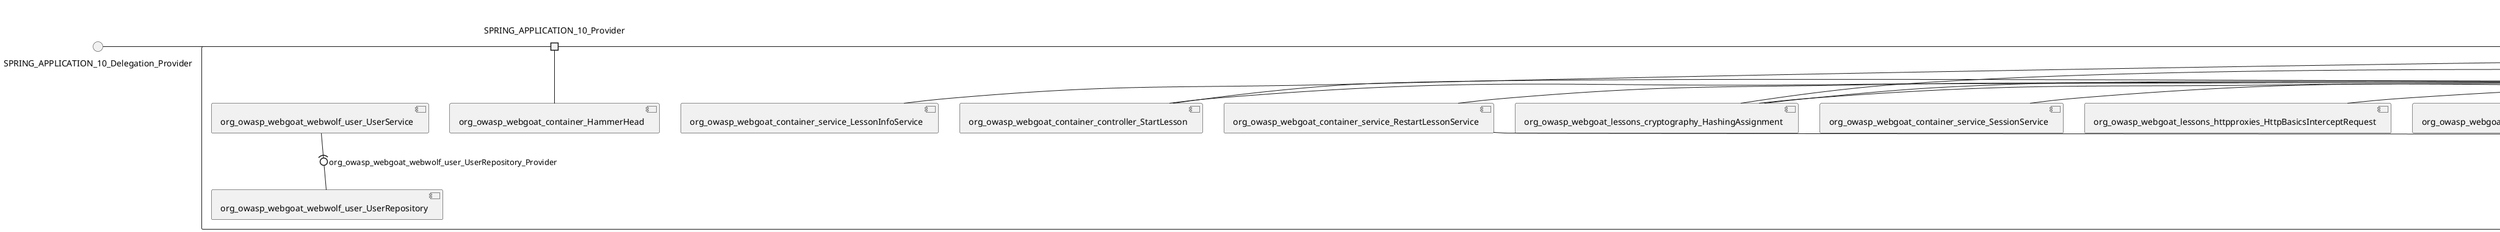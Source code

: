 @startuml
skinparam fixCircleLabelOverlapping true
skinparam componentStyle uml2
() SPRING_APPLICATION_10_Delegation_Provider
() SPRING_APPLICATION_11_Delegation_Provider
() SPRING_APPLICATION_12_Delegation_Provider
() SPRING_APPLICATION_13_Delegation_Provider
() SPRING_APPLICATION_14_Delegation_Provider
() SPRING_APPLICATION_15_Delegation_Provider
() SPRING_APPLICATION_16_Delegation_Provider
() SPRING_APPLICATION_2_Delegation_Provider
() SPRING_APPLICATION_3_Delegation_Provider
() SPRING_APPLICATION_4_Delegation_Provider
() SPRING_APPLICATION_5_Delegation_Provider
() SPRING_APPLICATION_6_Delegation_Provider
() SPRING_APPLICATION_7_Delegation_Provider
() SPRING_APPLICATION_8_Delegation_Provider
() SPRING_APPLICATION_9_Delegation_Provider
() SPRING_APPLICATION_BypassRestrictions_FieldRestrictions_POST_Delegation_Provider
() SPRING_APPLICATION_BypassRestrictions_frontendValidation_POST_Delegation_Provider
() SPRING_APPLICATION_ChromeDevTools_dummy_POST_Delegation_Provider
() SPRING_APPLICATION_ChromeDevTools_network_POST_Delegation_Provider
() SPRING_APPLICATION_CrossSiteScriptingStored_stored_xss_POST_Delegation_Provider
() SPRING_APPLICATION_CrossSiteScriptingStored_stored_xss_follow_up_POST_Delegation_Provider
() SPRING_APPLICATION_CrossSiteScripting_attack1_POST_Delegation_Provider
() SPRING_APPLICATION_CrossSiteScripting_attack3_POST_Delegation_Provider
() SPRING_APPLICATION_CrossSiteScripting_attack4_POST_Delegation_Provider
() SPRING_APPLICATION_CrossSiteScripting_attack5a_GET_Delegation_Provider
() SPRING_APPLICATION_CrossSiteScripting_attack6a_POST_Delegation_Provider
() SPRING_APPLICATION_CrossSiteScripting_dom_follow_up_POST_Delegation_Provider
() SPRING_APPLICATION_CrossSiteScripting_phone_home_xss_POST_Delegation_Provider
() SPRING_APPLICATION_CrossSiteScripting_quiz_GET_POST_Delegation_Provider
() SPRING_APPLICATION_Delegation_Provider
() SPRING_APPLICATION_GET_10_Delegation_Provider
() SPRING_APPLICATION_GET_11_Delegation_Provider
() SPRING_APPLICATION_GET_2_Delegation_Provider
() SPRING_APPLICATION_GET_3_Delegation_Provider
() SPRING_APPLICATION_GET_4_Delegation_Provider
() SPRING_APPLICATION_GET_5_Delegation_Provider
() SPRING_APPLICATION_GET_6_Delegation_Provider
() SPRING_APPLICATION_GET_7_Delegation_Provider
() SPRING_APPLICATION_GET_8_Delegation_Provider
() SPRING_APPLICATION_GET_9_Delegation_Provider
() SPRING_APPLICATION_GET_Delegation_Provider
() SPRING_APPLICATION_HtmlTampering_task_POST_Delegation_Provider
() SPRING_APPLICATION_HttpBasics_attack1_POST_Delegation_Provider
() SPRING_APPLICATION_HttpBasics_attack2_POST_Delegation_Provider
() SPRING_APPLICATION_IDOR_diff_attributes_POST_Delegation_Provider
() SPRING_APPLICATION_IDOR_login_POST_Delegation_Provider
() SPRING_APPLICATION_IDOR_profile_alt_path_POST_Delegation_Provider
() SPRING_APPLICATION_InsecureDeserialization_task_POST_Delegation_Provider
() SPRING_APPLICATION_InsecureLogin_Delegation_Provider
() SPRING_APPLICATION_JWT_decode_POST_Delegation_Provider
() SPRING_APPLICATION_JWT_jku_Delegation_Provider
() SPRING_APPLICATION_JWT_kid_Delegation_Provider
() SPRING_APPLICATION_JWT_quiz_GET_POST_Delegation_Provider
() SPRING_APPLICATION_JWT_refresh_Delegation_Provider
() SPRING_APPLICATION_JWT_secret_POST_Delegation_Provider
() SPRING_APPLICATION_JWT_votings_Delegation_Provider
() SPRING_APPLICATION_LogSpoofing_log_bleeding_POST_Delegation_Provider
() SPRING_APPLICATION_LogSpoofing_log_spoofing_POST_Delegation_Provider
() SPRING_APPLICATION_POST_10_Delegation_Provider
() SPRING_APPLICATION_POST_11_Delegation_Provider
() SPRING_APPLICATION_POST_12_Delegation_Provider
() SPRING_APPLICATION_POST_13_Delegation_Provider
() SPRING_APPLICATION_POST_14_Delegation_Provider
() SPRING_APPLICATION_POST_15_Delegation_Provider
() SPRING_APPLICATION_POST_16_Delegation_Provider
() SPRING_APPLICATION_POST_17_Delegation_Provider
() SPRING_APPLICATION_POST_18_Delegation_Provider
() SPRING_APPLICATION_POST_2_Delegation_Provider
() SPRING_APPLICATION_POST_3_Delegation_Provider
() SPRING_APPLICATION_POST_4_Delegation_Provider
() SPRING_APPLICATION_POST_5_Delegation_Provider
() SPRING_APPLICATION_POST_6_Delegation_Provider
() SPRING_APPLICATION_POST_7_Delegation_Provider
() SPRING_APPLICATION_POST_8_Delegation_Provider
() SPRING_APPLICATION_POST_9_Delegation_Provider
() SPRING_APPLICATION_POST_Delegation_Provider
() SPRING_APPLICATION_PUT_Delegation_Provider
() SPRING_APPLICATION_PasswordReset_ForgotPassword_create_password_reset_link_POST_Delegation_Provider
() SPRING_APPLICATION_PasswordReset_SecurityQuestions_POST_Delegation_Provider
() SPRING_APPLICATION_PasswordReset_reset_Delegation_Provider
() SPRING_APPLICATION_PasswordReset_simple_mail_reset_POST_Delegation_Provider
() SPRING_APPLICATION_PathTraversal_profile_picture_GET_Delegation_Provider
() SPRING_APPLICATION_PathTraversal_profile_picture_fix_GET_Delegation_Provider
() SPRING_APPLICATION_PathTraversal_profile_upload_POST_Delegation_Provider
() SPRING_APPLICATION_PathTraversal_profile_upload_fix_POST_Delegation_Provider
() SPRING_APPLICATION_PathTraversal_profile_upload_remove_user_input_POST_Delegation_Provider
() SPRING_APPLICATION_PathTraversal_random_POST_Delegation_Provider
() SPRING_APPLICATION_PathTraversal_random_picture_GET_Delegation_Provider
() SPRING_APPLICATION_PathTraversal_zip_slip_Delegation_Provider
() SPRING_APPLICATION_SSRF_task1_POST_Delegation_Provider
() SPRING_APPLICATION_SSRF_task2_POST_Delegation_Provider
() SPRING_APPLICATION_SecurePasswords_assignment_POST_Delegation_Provider
() SPRING_APPLICATION_SqlInjectionAdvanced_attack6a_POST_Delegation_Provider
() SPRING_APPLICATION_SqlInjectionAdvanced_attack6b_POST_Delegation_Provider
() SPRING_APPLICATION_SqlInjectionAdvanced_challenge_Login_POST_Delegation_Provider
() SPRING_APPLICATION_SqlInjectionAdvanced_challenge_PUT_Delegation_Provider
() SPRING_APPLICATION_SqlInjectionAdvanced_quiz_GET_POST_Delegation_Provider
() SPRING_APPLICATION_SqlInjectionMitigations_attack10a_POST_Delegation_Provider
() SPRING_APPLICATION_SqlInjectionMitigations_attack10b_POST_Delegation_Provider
() SPRING_APPLICATION_SqlInjectionMitigations_attack12a_POST_Delegation_Provider
() SPRING_APPLICATION_SqlInjectionMitigations_servers_GET_Delegation_Provider
() SPRING_APPLICATION_SqlInjection_assignment5a_POST_Delegation_Provider
() SPRING_APPLICATION_SqlInjection_assignment5b_POST_Delegation_Provider
() SPRING_APPLICATION_SqlInjection_attack10_POST_Delegation_Provider
() SPRING_APPLICATION_SqlInjection_attack2_POST_Delegation_Provider
() SPRING_APPLICATION_SqlInjection_attack3_POST_Delegation_Provider
() SPRING_APPLICATION_SqlInjection_attack4_POST_Delegation_Provider
() SPRING_APPLICATION_SqlInjection_attack5_POST_Delegation_Provider
() SPRING_APPLICATION_SqlInjection_attack8_POST_Delegation_Provider
() SPRING_APPLICATION_SqlInjection_attack9_POST_Delegation_Provider
() SPRING_APPLICATION_SqlOnlyInputValidationOnKeywords_attack_POST_Delegation_Provider
() SPRING_APPLICATION_SqlOnlyInputValidation_attack_POST_Delegation_Provider
() SPRING_APPLICATION_VulnerableComponents_attack1_POST_Delegation_Provider
() SPRING_APPLICATION_WebWolf_GET_Delegation_Provider
() SPRING_APPLICATION_WebWolf_landing_Delegation_Provider
() SPRING_APPLICATION_WebWolf_mail_Delegation_Provider
() SPRING_APPLICATION_challenge_1_POST_Delegation_Provider
() SPRING_APPLICATION_challenge_5_POST_Delegation_Provider
() SPRING_APPLICATION_challenge_7_Delegation_Provider
() SPRING_APPLICATION_challenge_8_Delegation_Provider
() SPRING_APPLICATION_challenge_logo_Delegation_Provider
() SPRING_APPLICATION_cia_quiz_GET_POST_Delegation_Provider
() SPRING_APPLICATION_clientSideFiltering_attack1_POST_Delegation_Provider
() SPRING_APPLICATION_clientSideFiltering_challenge_store_coupons_GET_Delegation_Provider
() SPRING_APPLICATION_clientSideFiltering_getItForFree_POST_Delegation_Provider
() SPRING_APPLICATION_clientSideFiltering_salaries_GET_Delegation_Provider
() SPRING_APPLICATION_crypto_encoding_basic_auth_POST_Delegation_Provider
() SPRING_APPLICATION_crypto_encoding_xor_POST_Delegation_Provider
() SPRING_APPLICATION_crypto_hashing_POST_Delegation_Provider
() SPRING_APPLICATION_crypto_secure_defaults_POST_Delegation_Provider
() SPRING_APPLICATION_crypto_signing_verify_POST_Delegation_Provider
() SPRING_APPLICATION_csrf_feedback_message_POST_Delegation_Provider
() SPRING_APPLICATION_csrf_review_POST_Delegation_Provider
() SPRING_APPLICATION_files_GET_Delegation_Provider
() SPRING_APPLICATION_fileupload_POST_Delegation_Provider
() SPRING_APPLICATION_jwt_Delegation_Provider
() SPRING_APPLICATION_landing_Delegation_Provider
() SPRING_APPLICATION_lesson_template_Delegation_Provider
() SPRING_APPLICATION_login_oauth_mvc_GET_Delegation_Provider
() SPRING_APPLICATION_mail_DELETE_GET_POST_Delegation_Provider
() SPRING_APPLICATION_register_mvc_POST_Delegation_Provider
() SPRING_APPLICATION_registration_GET_Delegation_Provider
() SPRING_APPLICATION_requests_GET_Delegation_Provider
() SPRING_APPLICATION_scoreboard_data_GET_Delegation_Provider
() SPRING_APPLICATION_server_directory_GET_Delegation_Provider
() SPRING_APPLICATION_service_debug_labels_mvc_Delegation_Provider
() SPRING_APPLICATION_service_lessonoverview_mvc_Delegation_Provider
() SPRING_APPLICATION_xxe_comments_GET_Delegation_Provider
rectangle System {
[org_owasp_webgoat_container_HammerHead] [[webgoat-webgoat.repository#_wRbQ0jp0Ee-hGM39SoiL-g]]
[org_owasp_webgoat_container_WebWolfRedirect] [[webgoat-webgoat.repository#_wRbQ0jp0Ee-hGM39SoiL-g]]
[org_owasp_webgoat_container_controller_StartLesson] [[webgoat-webgoat.repository#_wRbQ0jp0Ee-hGM39SoiL-g]]
[org_owasp_webgoat_container_controller_Welcome] [[webgoat-webgoat.repository#_wRbQ0jp0Ee-hGM39SoiL-g]]
[org_owasp_webgoat_container_i18n_PluginMessages_Provider] [[webgoat-webgoat.repository#_wRbQ0jp0Ee-hGM39SoiL-g]]
[org_owasp_webgoat_container_service_EnvironmentService] [[webgoat-webgoat.repository#_wRbQ0jp0Ee-hGM39SoiL-g]]
[org_owasp_webgoat_container_service_HintService] [[webgoat-webgoat.repository#_wRbQ0jp0Ee-hGM39SoiL-g]]
[org_owasp_webgoat_container_service_LabelDebugService] [[webgoat-webgoat.repository#_wRbQ0jp0Ee-hGM39SoiL-g]]
[org_owasp_webgoat_container_service_LabelService] [[webgoat-webgoat.repository#_wRbQ0jp0Ee-hGM39SoiL-g]]
[org_owasp_webgoat_container_service_LessonInfoService] [[webgoat-webgoat.repository#_wRbQ0jp0Ee-hGM39SoiL-g]]
[org_owasp_webgoat_container_service_LessonMenuService] [[webgoat-webgoat.repository#_wRbQ0jp0Ee-hGM39SoiL-g]]
[org_owasp_webgoat_container_service_LessonProgressService] [[webgoat-webgoat.repository#_wRbQ0jp0Ee-hGM39SoiL-g]]
[org_owasp_webgoat_container_service_LessonTitleService] [[webgoat-webgoat.repository#_wRbQ0jp0Ee-hGM39SoiL-g]]
[org_owasp_webgoat_container_service_ReportCardService] [[webgoat-webgoat.repository#_wRbQ0jp0Ee-hGM39SoiL-g]]
[org_owasp_webgoat_container_service_RestartLessonService] [[webgoat-webgoat.repository#_wRbQ0jp0Ee-hGM39SoiL-g]]
[org_owasp_webgoat_container_service_SessionService] [[webgoat-webgoat.repository#_wRbQ0jp0Ee-hGM39SoiL-g]]
[org_owasp_webgoat_container_session_UserSessionData_Provider] [[webgoat-webgoat.repository#_wRbQ0jp0Ee-hGM39SoiL-g]]
[org_owasp_webgoat_container_session_WebSession_Provider] [[webgoat-webgoat.repository#_wRbQ0jp0Ee-hGM39SoiL-g]]
[org_owasp_webgoat_container_users_RegistrationController] [[webgoat-webgoat.repository#_wRbQ0jp0Ee-hGM39SoiL-g]]
[org_owasp_webgoat_container_users_Scoreboard] [[webgoat-webgoat.repository#_wRbQ0jp0Ee-hGM39SoiL-g]]
[org_owasp_webgoat_container_users_UserRepository] [[webgoat-webgoat.repository#_wRbQ0jp0Ee-hGM39SoiL-g]]
[org_owasp_webgoat_container_users_UserService] [[webgoat-webgoat.repository#_wRbQ0jp0Ee-hGM39SoiL-g]]
[org_owasp_webgoat_container_users_UserTrackerRepository] [[webgoat-webgoat.repository#_wRbQ0jp0Ee-hGM39SoiL-g]]
[org_owasp_webgoat_lessons_authbypass_VerifyAccount] [[webgoat-webgoat.repository#_wRbQ0jp0Ee-hGM39SoiL-g]]
[org_owasp_webgoat_lessons_bypassrestrictions_BypassRestrictionsFieldRestrictions] [[webgoat-webgoat.repository#_wRbQ0jp0Ee-hGM39SoiL-g]]
[org_owasp_webgoat_lessons_bypassrestrictions_BypassRestrictionsFrontendValidation] [[webgoat-webgoat.repository#_wRbQ0jp0Ee-hGM39SoiL-g]]
[org_owasp_webgoat_lessons_challenges_FlagController] [[webgoat-webgoat.repository#_wRbQ0jp0Ee-hGM39SoiL-g]]
[org_owasp_webgoat_lessons_challenges_challenge1_Assignment1] [[webgoat-webgoat.repository#_wRbQ0jp0Ee-hGM39SoiL-g]]
[org_owasp_webgoat_lessons_challenges_challenge1_ImageServlet] [[webgoat-webgoat.repository#_wRbQ0jp0Ee-hGM39SoiL-g]]
[org_owasp_webgoat_lessons_challenges_challenge5_Assignment5] [[webgoat-webgoat.repository#_wRbQ0jp0Ee-hGM39SoiL-g]]
[org_owasp_webgoat_lessons_challenges_challenge7_Assignment7] [[webgoat-webgoat.repository#_wRbQ0jp0Ee-hGM39SoiL-g]]
[org_owasp_webgoat_lessons_challenges_challenge8_Assignment8] [[webgoat-webgoat.repository#_wRbQ0jp0Ee-hGM39SoiL-g]]
[org_owasp_webgoat_lessons_chromedevtools_NetworkDummy] [[webgoat-webgoat.repository#_wRbQ0jp0Ee-hGM39SoiL-g]]
[org_owasp_webgoat_lessons_chromedevtools_NetworkLesson] [[webgoat-webgoat.repository#_wRbQ0jp0Ee-hGM39SoiL-g]]
[org_owasp_webgoat_lessons_cia_CIAQuiz] [[webgoat-webgoat.repository#_wRbQ0jp0Ee-hGM39SoiL-g]]
[org_owasp_webgoat_lessons_clientsidefiltering_ClientSideFilteringAssignment] [[webgoat-webgoat.repository#_wRbQ0jp0Ee-hGM39SoiL-g]]
[org_owasp_webgoat_lessons_clientsidefiltering_ClientSideFilteringFreeAssignment] [[webgoat-webgoat.repository#_wRbQ0jp0Ee-hGM39SoiL-g]]
[org_owasp_webgoat_lessons_clientsidefiltering_Salaries] [[webgoat-webgoat.repository#_wRbQ0jp0Ee-hGM39SoiL-g]]
[org_owasp_webgoat_lessons_clientsidefiltering_ShopEndpoint] [[webgoat-webgoat.repository#_wRbQ0jp0Ee-hGM39SoiL-g]]
[org_owasp_webgoat_lessons_cryptography_EncodingAssignment] [[webgoat-webgoat.repository#_wRbQ0jp0Ee-hGM39SoiL-g]]
[org_owasp_webgoat_lessons_cryptography_HashingAssignment] [[webgoat-webgoat.repository#_wRbQ0jp0Ee-hGM39SoiL-g]]
[org_owasp_webgoat_lessons_cryptography_SecureDefaultsAssignment] [[webgoat-webgoat.repository#_wRbQ0jp0Ee-hGM39SoiL-g]]
[org_owasp_webgoat_lessons_cryptography_SigningAssignment] [[webgoat-webgoat.repository#_wRbQ0jp0Ee-hGM39SoiL-g]]
[org_owasp_webgoat_lessons_cryptography_XOREncodingAssignment] [[webgoat-webgoat.repository#_wRbQ0jp0Ee-hGM39SoiL-g]]
[org_owasp_webgoat_lessons_csrf_CSRFConfirmFlag1] [[webgoat-webgoat.repository#_wRbQ0jp0Ee-hGM39SoiL-g]]
[org_owasp_webgoat_lessons_csrf_CSRFFeedback] [[webgoat-webgoat.repository#_wRbQ0jp0Ee-hGM39SoiL-g]]
[org_owasp_webgoat_lessons_csrf_CSRFGetFlag] [[webgoat-webgoat.repository#_wRbQ0jp0Ee-hGM39SoiL-g]]
[org_owasp_webgoat_lessons_csrf_CSRFLogin] [[webgoat-webgoat.repository#_wRbQ0jp0Ee-hGM39SoiL-g]]
[org_owasp_webgoat_lessons_csrf_ForgedReviews] [[webgoat-webgoat.repository#_wRbQ0jp0Ee-hGM39SoiL-g]]
[org_owasp_webgoat_lessons_csrf_ObjectMapper_Provider] [[webgoat-webgoat.repository#_wRbQ0jp0Ee-hGM39SoiL-g]]
[org_owasp_webgoat_lessons_deserialization_InsecureDeserializationTask] [[webgoat-webgoat.repository#_wRbQ0jp0Ee-hGM39SoiL-g]]
[org_owasp_webgoat_lessons_hijacksession_HijackSessionAssignment] [[webgoat-webgoat.repository#_wRbQ0jp0Ee-hGM39SoiL-g]]
[org_owasp_webgoat_lessons_hijacksession_cas_HijackSessionAuthenticationProvider] [[webgoat-webgoat.repository#_wRbQ0jp0Ee-hGM39SoiL-g]]
[org_owasp_webgoat_lessons_htmltampering_HtmlTamperingTask] [[webgoat-webgoat.repository#_wRbQ0jp0Ee-hGM39SoiL-g]]
[org_owasp_webgoat_lessons_httpbasics_HttpBasicsLesson] [[webgoat-webgoat.repository#_wRbQ0jp0Ee-hGM39SoiL-g]]
[org_owasp_webgoat_lessons_httpbasics_HttpBasicsQuiz] [[webgoat-webgoat.repository#_wRbQ0jp0Ee-hGM39SoiL-g]]
[org_owasp_webgoat_lessons_httpproxies_HttpBasicsInterceptRequest] [[webgoat-webgoat.repository#_wRbQ0jp0Ee-hGM39SoiL-g]]
[org_owasp_webgoat_lessons_idor_IDORDiffAttributes] [[webgoat-webgoat.repository#_wRbQ0jp0Ee-hGM39SoiL-g]]
[org_owasp_webgoat_lessons_idor_IDOREditOtherProfile] [[webgoat-webgoat.repository#_wRbQ0jp0Ee-hGM39SoiL-g]]
[org_owasp_webgoat_lessons_idor_IDORLogin] [[webgoat-webgoat.repository#_wRbQ0jp0Ee-hGM39SoiL-g]]
[org_owasp_webgoat_lessons_idor_IDORViewOtherProfile] [[webgoat-webgoat.repository#_wRbQ0jp0Ee-hGM39SoiL-g]]
[org_owasp_webgoat_lessons_idor_IDORViewOwnProfile] [[webgoat-webgoat.repository#_wRbQ0jp0Ee-hGM39SoiL-g]]
[org_owasp_webgoat_lessons_idor_IDORViewOwnProfileAltUrl] [[webgoat-webgoat.repository#_wRbQ0jp0Ee-hGM39SoiL-g]]
[org_owasp_webgoat_lessons_insecurelogin_InsecureLoginTask] [[webgoat-webgoat.repository#_wRbQ0jp0Ee-hGM39SoiL-g]]
[org_owasp_webgoat_lessons_jwt_JWTDecodeEndpoint] [[webgoat-webgoat.repository#_wRbQ0jp0Ee-hGM39SoiL-g]]
[org_owasp_webgoat_lessons_jwt_JWTQuiz] [[webgoat-webgoat.repository#_wRbQ0jp0Ee-hGM39SoiL-g]]
[org_owasp_webgoat_lessons_jwt_JWTRefreshEndpoint] [[webgoat-webgoat.repository#_wRbQ0jp0Ee-hGM39SoiL-g]]
[org_owasp_webgoat_lessons_jwt_JWTSecretKeyEndpoint] [[webgoat-webgoat.repository#_wRbQ0jp0Ee-hGM39SoiL-g]]
[org_owasp_webgoat_lessons_jwt_JWTVotesEndpoint] [[webgoat-webgoat.repository#_wRbQ0jp0Ee-hGM39SoiL-g]]
[org_owasp_webgoat_lessons_jwt_claimmisuse_JWTHeaderJKUEndpoint] [[webgoat-webgoat.repository#_wRbQ0jp0Ee-hGM39SoiL-g]]
[org_owasp_webgoat_lessons_jwt_claimmisuse_JWTHeaderKIDEndpoint] [[webgoat-webgoat.repository#_wRbQ0jp0Ee-hGM39SoiL-g]]
[org_owasp_webgoat_lessons_lessontemplate_SampleAttack] [[webgoat-webgoat.repository#_wRbQ0jp0Ee-hGM39SoiL-g]]
[org_owasp_webgoat_lessons_logging_LogBleedingTask] [[webgoat-webgoat.repository#_wRbQ0jp0Ee-hGM39SoiL-g]]
[org_owasp_webgoat_lessons_logging_LogSpoofingTask] [[webgoat-webgoat.repository#_wRbQ0jp0Ee-hGM39SoiL-g]]
[org_owasp_webgoat_lessons_missingac_MissingFunctionACHiddenMenus] [[webgoat-webgoat.repository#_wRbQ0jp0Ee-hGM39SoiL-g]]
[org_owasp_webgoat_lessons_missingac_MissingFunctionACUsers] [[webgoat-webgoat.repository#_wRbQ0jp0Ee-hGM39SoiL-g]]
[org_owasp_webgoat_lessons_missingac_MissingFunctionACYourHash] [[webgoat-webgoat.repository#_wRbQ0jp0Ee-hGM39SoiL-g]]
[org_owasp_webgoat_lessons_missingac_MissingFunctionACYourHashAdmin] [[webgoat-webgoat.repository#_wRbQ0jp0Ee-hGM39SoiL-g]]
[org_owasp_webgoat_lessons_passwordreset_QuestionsAssignment] [[webgoat-webgoat.repository#_wRbQ0jp0Ee-hGM39SoiL-g]]
[org_owasp_webgoat_lessons_passwordreset_ResetLinkAssignment] [[webgoat-webgoat.repository#_wRbQ0jp0Ee-hGM39SoiL-g]]
[org_owasp_webgoat_lessons_passwordreset_ResetLinkAssignmentForgotPassword] [[webgoat-webgoat.repository#_wRbQ0jp0Ee-hGM39SoiL-g]]
[org_owasp_webgoat_lessons_passwordreset_SecurityQuestionAssignment] [[webgoat-webgoat.repository#_wRbQ0jp0Ee-hGM39SoiL-g]]
[org_owasp_webgoat_lessons_passwordreset_SimpleMailAssignment] [[webgoat-webgoat.repository#_wRbQ0jp0Ee-hGM39SoiL-g]]
[org_owasp_webgoat_lessons_passwordreset_TriedQuestions] [[webgoat-webgoat.repository#_wRbQ0jp0Ee-hGM39SoiL-g]]
[org_owasp_webgoat_lessons_pathtraversal_ProfileUpload] [[webgoat-webgoat.repository#_wRbQ0jp0Ee-hGM39SoiL-g]]
[org_owasp_webgoat_lessons_pathtraversal_ProfileUploadFix] [[webgoat-webgoat.repository#_wRbQ0jp0Ee-hGM39SoiL-g]]
[org_owasp_webgoat_lessons_pathtraversal_ProfileUploadRemoveUserInput] [[webgoat-webgoat.repository#_wRbQ0jp0Ee-hGM39SoiL-g]]
[org_owasp_webgoat_lessons_pathtraversal_ProfileUploadRetrieval] [[webgoat-webgoat.repository#_wRbQ0jp0Ee-hGM39SoiL-g]]
[org_owasp_webgoat_lessons_pathtraversal_ProfileZipSlip] [[webgoat-webgoat.repository#_wRbQ0jp0Ee-hGM39SoiL-g]]
[org_owasp_webgoat_lessons_securepasswords_SecurePasswordsAssignment] [[webgoat-webgoat.repository#_wRbQ0jp0Ee-hGM39SoiL-g]]
[org_owasp_webgoat_lessons_spoofcookie_SpoofCookieAssignment] [[webgoat-webgoat.repository#_wRbQ0jp0Ee-hGM39SoiL-g]]
[org_owasp_webgoat_lessons_sqlinjection_advanced_SqlInjectionChallenge] [[webgoat-webgoat.repository#_wRbQ0jp0Ee-hGM39SoiL-g]]
[org_owasp_webgoat_lessons_sqlinjection_advanced_SqlInjectionChallengeLogin] [[webgoat-webgoat.repository#_wRbQ0jp0Ee-hGM39SoiL-g]]
[org_owasp_webgoat_lessons_sqlinjection_advanced_SqlInjectionLesson6a] [[webgoat-webgoat.repository#_wRbQ0jp0Ee-hGM39SoiL-g]]
[org_owasp_webgoat_lessons_sqlinjection_advanced_SqlInjectionLesson6b] [[webgoat-webgoat.repository#_wRbQ0jp0Ee-hGM39SoiL-g]]
[org_owasp_webgoat_lessons_sqlinjection_advanced_SqlInjectionQuiz] [[webgoat-webgoat.repository#_wRbQ0jp0Ee-hGM39SoiL-g]]
[org_owasp_webgoat_lessons_sqlinjection_introduction_SqlInjectionLesson10] [[webgoat-webgoat.repository#_wRbQ0jp0Ee-hGM39SoiL-g]]
[org_owasp_webgoat_lessons_sqlinjection_introduction_SqlInjectionLesson2] [[webgoat-webgoat.repository#_wRbQ0jp0Ee-hGM39SoiL-g]]
[org_owasp_webgoat_lessons_sqlinjection_introduction_SqlInjectionLesson3] [[webgoat-webgoat.repository#_wRbQ0jp0Ee-hGM39SoiL-g]]
[org_owasp_webgoat_lessons_sqlinjection_introduction_SqlInjectionLesson4] [[webgoat-webgoat.repository#_wRbQ0jp0Ee-hGM39SoiL-g]]
[org_owasp_webgoat_lessons_sqlinjection_introduction_SqlInjectionLesson5] [[webgoat-webgoat.repository#_wRbQ0jp0Ee-hGM39SoiL-g]]
[org_owasp_webgoat_lessons_sqlinjection_introduction_SqlInjectionLesson5a] [[webgoat-webgoat.repository#_wRbQ0jp0Ee-hGM39SoiL-g]]
[org_owasp_webgoat_lessons_sqlinjection_introduction_SqlInjectionLesson5b] [[webgoat-webgoat.repository#_wRbQ0jp0Ee-hGM39SoiL-g]]
[org_owasp_webgoat_lessons_sqlinjection_introduction_SqlInjectionLesson8] [[webgoat-webgoat.repository#_wRbQ0jp0Ee-hGM39SoiL-g]]
[org_owasp_webgoat_lessons_sqlinjection_introduction_SqlInjectionLesson9] [[webgoat-webgoat.repository#_wRbQ0jp0Ee-hGM39SoiL-g]]
[org_owasp_webgoat_lessons_sqlinjection_mitigation_Servers] [[webgoat-webgoat.repository#_wRbQ0jp0Ee-hGM39SoiL-g]]
[org_owasp_webgoat_lessons_sqlinjection_mitigation_SqlInjectionLesson10a] [[webgoat-webgoat.repository#_wRbQ0jp0Ee-hGM39SoiL-g]]
[org_owasp_webgoat_lessons_sqlinjection_mitigation_SqlInjectionLesson10b] [[webgoat-webgoat.repository#_wRbQ0jp0Ee-hGM39SoiL-g]]
[org_owasp_webgoat_lessons_sqlinjection_mitigation_SqlInjectionLesson13] [[webgoat-webgoat.repository#_wRbQ0jp0Ee-hGM39SoiL-g]]
[org_owasp_webgoat_lessons_sqlinjection_mitigation_SqlOnlyInputValidation] [[webgoat-webgoat.repository#_wRbQ0jp0Ee-hGM39SoiL-g]]
[org_owasp_webgoat_lessons_sqlinjection_mitigation_SqlOnlyInputValidationOnKeywords] [[webgoat-webgoat.repository#_wRbQ0jp0Ee-hGM39SoiL-g]]
[org_owasp_webgoat_lessons_ssrf_SSRFTask1] [[webgoat-webgoat.repository#_wRbQ0jp0Ee-hGM39SoiL-g]]
[org_owasp_webgoat_lessons_ssrf_SSRFTask2] [[webgoat-webgoat.repository#_wRbQ0jp0Ee-hGM39SoiL-g]]
[org_owasp_webgoat_lessons_vulnerablecomponents_VulnerableComponentsLesson] [[webgoat-webgoat.repository#_wRbQ0jp0Ee-hGM39SoiL-g]]
[org_owasp_webgoat_lessons_webwolfintroduction_LandingAssignment] [[webgoat-webgoat.repository#_wRbQ0jp0Ee-hGM39SoiL-g]]
[org_owasp_webgoat_lessons_webwolfintroduction_MailAssignment] [[webgoat-webgoat.repository#_wRbQ0jp0Ee-hGM39SoiL-g]]
[org_owasp_webgoat_lessons_xss_CrossSiteScriptingLesson1] [[webgoat-webgoat.repository#_wRbQ0jp0Ee-hGM39SoiL-g]]
[org_owasp_webgoat_lessons_xss_CrossSiteScriptingLesson3] [[webgoat-webgoat.repository#_wRbQ0jp0Ee-hGM39SoiL-g]]
[org_owasp_webgoat_lessons_xss_CrossSiteScriptingLesson4] [[webgoat-webgoat.repository#_wRbQ0jp0Ee-hGM39SoiL-g]]
[org_owasp_webgoat_lessons_xss_CrossSiteScriptingLesson5a] [[webgoat-webgoat.repository#_wRbQ0jp0Ee-hGM39SoiL-g]]
[org_owasp_webgoat_lessons_xss_CrossSiteScriptingLesson6a] [[webgoat-webgoat.repository#_wRbQ0jp0Ee-hGM39SoiL-g]]
[org_owasp_webgoat_lessons_xss_CrossSiteScriptingQuiz] [[webgoat-webgoat.repository#_wRbQ0jp0Ee-hGM39SoiL-g]]
[org_owasp_webgoat_lessons_xss_DOMCrossSiteScripting] [[webgoat-webgoat.repository#_wRbQ0jp0Ee-hGM39SoiL-g]]
[org_owasp_webgoat_lessons_xss_DOMCrossSiteScriptingVerifier] [[webgoat-webgoat.repository#_wRbQ0jp0Ee-hGM39SoiL-g]]
[org_owasp_webgoat_lessons_xss_stored_StoredCrossSiteScriptingVerifier] [[webgoat-webgoat.repository#_wRbQ0jp0Ee-hGM39SoiL-g]]
[org_owasp_webgoat_lessons_xss_stored_StoredXssComments] [[webgoat-webgoat.repository#_wRbQ0jp0Ee-hGM39SoiL-g]]
[org_owasp_webgoat_lessons_xxe_BlindSendFileAssignment] [[webgoat-webgoat.repository#_wRbQ0jp0Ee-hGM39SoiL-g]]
[org_owasp_webgoat_lessons_xxe_CommentsCache] [[webgoat-webgoat.repository#_wRbQ0jp0Ee-hGM39SoiL-g]]
[org_owasp_webgoat_lessons_xxe_CommentsEndpoint] [[webgoat-webgoat.repository#_wRbQ0jp0Ee-hGM39SoiL-g]]
[org_owasp_webgoat_lessons_xxe_ContentTypeAssignment] [[webgoat-webgoat.repository#_wRbQ0jp0Ee-hGM39SoiL-g]]
[org_owasp_webgoat_lessons_xxe_SimpleXXE] [[webgoat-webgoat.repository#_wRbQ0jp0Ee-hGM39SoiL-g]]
[org_owasp_webgoat_webwolf_FileServer] [[webgoat-webgoat.repository#_wRbQ0jp0Ee-hGM39SoiL-g]]
[org_owasp_webgoat_webwolf_jwt_JWTController] [[webgoat-webgoat.repository#_wRbQ0jp0Ee-hGM39SoiL-g]]
[org_owasp_webgoat_webwolf_mailbox_MailboxController] [[webgoat-webgoat.repository#_wRbQ0jp0Ee-hGM39SoiL-g]]
[org_owasp_webgoat_webwolf_mailbox_MailboxRepository] [[webgoat-webgoat.repository#_wRbQ0jp0Ee-hGM39SoiL-g]]
[org_owasp_webgoat_webwolf_requests_LandingPage] [[webgoat-webgoat.repository#_wRbQ0jp0Ee-hGM39SoiL-g]]
[org_owasp_webgoat_webwolf_requests_Requests] [[webgoat-webgoat.repository#_wRbQ0jp0Ee-hGM39SoiL-g]]
[org_owasp_webgoat_webwolf_user_UserRepository] [[webgoat-webgoat.repository#_wRbQ0jp0Ee-hGM39SoiL-g]]
[org_owasp_webgoat_webwolf_user_UserService] [[webgoat-webgoat.repository#_wRbQ0jp0Ee-hGM39SoiL-g]]
port SPRING_APPLICATION_10_Provider
SPRING_APPLICATION_10_Delegation_Provider - SPRING_APPLICATION_10_Provider
SPRING_APPLICATION_10_Provider - [org_owasp_webgoat_container_HammerHead]
port SPRING_APPLICATION_11_Provider
SPRING_APPLICATION_11_Delegation_Provider - SPRING_APPLICATION_11_Provider
SPRING_APPLICATION_11_Provider - [org_owasp_webgoat_lessons_cryptography_HashingAssignment]
port SPRING_APPLICATION_12_Provider
SPRING_APPLICATION_12_Delegation_Provider - SPRING_APPLICATION_12_Provider
SPRING_APPLICATION_12_Provider - [org_owasp_webgoat_container_service_LessonInfoService]
port SPRING_APPLICATION_13_Provider
SPRING_APPLICATION_13_Delegation_Provider - SPRING_APPLICATION_13_Provider
SPRING_APPLICATION_13_Provider - [org_owasp_webgoat_container_controller_StartLesson]
port SPRING_APPLICATION_14_Provider
SPRING_APPLICATION_14_Delegation_Provider - SPRING_APPLICATION_14_Provider
SPRING_APPLICATION_14_Provider - [org_owasp_webgoat_container_service_RestartLessonService]
port SPRING_APPLICATION_15_Provider
SPRING_APPLICATION_15_Delegation_Provider - SPRING_APPLICATION_15_Provider
SPRING_APPLICATION_15_Provider - [org_owasp_webgoat_container_controller_StartLesson]
port SPRING_APPLICATION_16_Provider
SPRING_APPLICATION_16_Delegation_Provider - SPRING_APPLICATION_16_Provider
SPRING_APPLICATION_16_Provider - [org_owasp_webgoat_container_service_LabelDebugService]
port SPRING_APPLICATION_2_Provider
SPRING_APPLICATION_2_Delegation_Provider - SPRING_APPLICATION_2_Provider
SPRING_APPLICATION_2_Provider - [org_owasp_webgoat_lessons_cryptography_HashingAssignment]
port SPRING_APPLICATION_3_Provider
SPRING_APPLICATION_3_Delegation_Provider - SPRING_APPLICATION_3_Provider
SPRING_APPLICATION_3_Provider - [org_owasp_webgoat_container_service_SessionService]
port SPRING_APPLICATION_4_Provider
SPRING_APPLICATION_4_Delegation_Provider - SPRING_APPLICATION_4_Provider
SPRING_APPLICATION_4_Provider - [org_owasp_webgoat_lessons_jwt_JWTSecretKeyEndpoint]
port SPRING_APPLICATION_5_Provider
SPRING_APPLICATION_5_Delegation_Provider - SPRING_APPLICATION_5_Provider
SPRING_APPLICATION_5_Provider - [org_owasp_webgoat_lessons_xxe_SimpleXXE]
port SPRING_APPLICATION_6_Provider
SPRING_APPLICATION_6_Delegation_Provider - SPRING_APPLICATION_6_Provider
SPRING_APPLICATION_6_Provider - [org_owasp_webgoat_lessons_httpproxies_HttpBasicsInterceptRequest]
port SPRING_APPLICATION_7_Provider
SPRING_APPLICATION_7_Delegation_Provider - SPRING_APPLICATION_7_Provider
SPRING_APPLICATION_7_Provider - [org_owasp_webgoat_lessons_cryptography_SigningAssignment]
port SPRING_APPLICATION_8_Provider
SPRING_APPLICATION_8_Delegation_Provider - SPRING_APPLICATION_8_Provider
SPRING_APPLICATION_8_Provider - [org_owasp_webgoat_container_service_LessonMenuService]
port SPRING_APPLICATION_9_Provider
SPRING_APPLICATION_9_Delegation_Provider - SPRING_APPLICATION_9_Provider
SPRING_APPLICATION_9_Provider - [org_owasp_webgoat_container_service_LessonTitleService]
port SPRING_APPLICATION_BypassRestrictions_FieldRestrictions_POST_Provider
SPRING_APPLICATION_BypassRestrictions_FieldRestrictions_POST_Delegation_Provider - SPRING_APPLICATION_BypassRestrictions_FieldRestrictions_POST_Provider
SPRING_APPLICATION_BypassRestrictions_FieldRestrictions_POST_Provider - [org_owasp_webgoat_lessons_bypassrestrictions_BypassRestrictionsFieldRestrictions]
port SPRING_APPLICATION_BypassRestrictions_frontendValidation_POST_Provider
SPRING_APPLICATION_BypassRestrictions_frontendValidation_POST_Delegation_Provider - SPRING_APPLICATION_BypassRestrictions_frontendValidation_POST_Provider
SPRING_APPLICATION_BypassRestrictions_frontendValidation_POST_Provider - [org_owasp_webgoat_lessons_bypassrestrictions_BypassRestrictionsFrontendValidation]
port SPRING_APPLICATION_ChromeDevTools_dummy_POST_Provider
SPRING_APPLICATION_ChromeDevTools_dummy_POST_Delegation_Provider - SPRING_APPLICATION_ChromeDevTools_dummy_POST_Provider
SPRING_APPLICATION_ChromeDevTools_dummy_POST_Provider - [org_owasp_webgoat_lessons_chromedevtools_NetworkDummy]
port SPRING_APPLICATION_ChromeDevTools_network_POST_Provider
SPRING_APPLICATION_ChromeDevTools_network_POST_Delegation_Provider - SPRING_APPLICATION_ChromeDevTools_network_POST_Provider
SPRING_APPLICATION_ChromeDevTools_network_POST_Provider - [org_owasp_webgoat_lessons_chromedevtools_NetworkLesson]
port SPRING_APPLICATION_CrossSiteScriptingStored_stored_xss_POST_Provider
SPRING_APPLICATION_CrossSiteScriptingStored_stored_xss_POST_Delegation_Provider - SPRING_APPLICATION_CrossSiteScriptingStored_stored_xss_POST_Provider
SPRING_APPLICATION_CrossSiteScriptingStored_stored_xss_POST_Provider - [org_owasp_webgoat_lessons_xss_stored_StoredXssComments]
port SPRING_APPLICATION_CrossSiteScriptingStored_stored_xss_follow_up_POST_Provider
SPRING_APPLICATION_CrossSiteScriptingStored_stored_xss_follow_up_POST_Delegation_Provider - SPRING_APPLICATION_CrossSiteScriptingStored_stored_xss_follow_up_POST_Provider
SPRING_APPLICATION_CrossSiteScriptingStored_stored_xss_follow_up_POST_Provider - [org_owasp_webgoat_lessons_xss_stored_StoredCrossSiteScriptingVerifier]
port SPRING_APPLICATION_CrossSiteScripting_attack1_POST_Provider
SPRING_APPLICATION_CrossSiteScripting_attack1_POST_Delegation_Provider - SPRING_APPLICATION_CrossSiteScripting_attack1_POST_Provider
SPRING_APPLICATION_CrossSiteScripting_attack1_POST_Provider - [org_owasp_webgoat_lessons_xss_CrossSiteScriptingLesson1]
port SPRING_APPLICATION_CrossSiteScripting_attack3_POST_Provider
SPRING_APPLICATION_CrossSiteScripting_attack3_POST_Delegation_Provider - SPRING_APPLICATION_CrossSiteScripting_attack3_POST_Provider
SPRING_APPLICATION_CrossSiteScripting_attack3_POST_Provider - [org_owasp_webgoat_lessons_xss_CrossSiteScriptingLesson3]
port SPRING_APPLICATION_CrossSiteScripting_attack4_POST_Provider
SPRING_APPLICATION_CrossSiteScripting_attack4_POST_Delegation_Provider - SPRING_APPLICATION_CrossSiteScripting_attack4_POST_Provider
SPRING_APPLICATION_CrossSiteScripting_attack4_POST_Provider - [org_owasp_webgoat_lessons_xss_CrossSiteScriptingLesson4]
port SPRING_APPLICATION_CrossSiteScripting_attack5a_GET_Provider
SPRING_APPLICATION_CrossSiteScripting_attack5a_GET_Delegation_Provider - SPRING_APPLICATION_CrossSiteScripting_attack5a_GET_Provider
SPRING_APPLICATION_CrossSiteScripting_attack5a_GET_Provider - [org_owasp_webgoat_lessons_xss_CrossSiteScriptingLesson5a]
port SPRING_APPLICATION_CrossSiteScripting_attack6a_POST_Provider
SPRING_APPLICATION_CrossSiteScripting_attack6a_POST_Delegation_Provider - SPRING_APPLICATION_CrossSiteScripting_attack6a_POST_Provider
SPRING_APPLICATION_CrossSiteScripting_attack6a_POST_Provider - [org_owasp_webgoat_lessons_xss_CrossSiteScriptingLesson6a]
port SPRING_APPLICATION_CrossSiteScripting_dom_follow_up_POST_Provider
SPRING_APPLICATION_CrossSiteScripting_dom_follow_up_POST_Delegation_Provider - SPRING_APPLICATION_CrossSiteScripting_dom_follow_up_POST_Provider
SPRING_APPLICATION_CrossSiteScripting_dom_follow_up_POST_Provider - [org_owasp_webgoat_lessons_xss_DOMCrossSiteScriptingVerifier]
port SPRING_APPLICATION_CrossSiteScripting_phone_home_xss_POST_Provider
SPRING_APPLICATION_CrossSiteScripting_phone_home_xss_POST_Delegation_Provider - SPRING_APPLICATION_CrossSiteScripting_phone_home_xss_POST_Provider
SPRING_APPLICATION_CrossSiteScripting_phone_home_xss_POST_Provider - [org_owasp_webgoat_lessons_xss_DOMCrossSiteScripting]
port SPRING_APPLICATION_CrossSiteScripting_quiz_GET_POST_Provider
SPRING_APPLICATION_CrossSiteScripting_quiz_GET_POST_Delegation_Provider - SPRING_APPLICATION_CrossSiteScripting_quiz_GET_POST_Provider
SPRING_APPLICATION_CrossSiteScripting_quiz_GET_POST_Provider - [org_owasp_webgoat_lessons_xss_CrossSiteScriptingQuiz]
port SPRING_APPLICATION_Provider
SPRING_APPLICATION_Delegation_Provider - SPRING_APPLICATION_Provider
SPRING_APPLICATION_Provider - [org_owasp_webgoat_webwolf_FileServer]
port SPRING_APPLICATION_GET_10_Provider
SPRING_APPLICATION_GET_10_Delegation_Provider - SPRING_APPLICATION_GET_10_Provider
SPRING_APPLICATION_GET_10_Provider - [org_owasp_webgoat_container_controller_Welcome]
port SPRING_APPLICATION_GET_11_Provider
SPRING_APPLICATION_GET_11_Delegation_Provider - SPRING_APPLICATION_GET_11_Provider
SPRING_APPLICATION_GET_11_Provider - [org_owasp_webgoat_container_service_ReportCardService]
port SPRING_APPLICATION_GET_2_Provider
SPRING_APPLICATION_GET_2_Delegation_Provider - SPRING_APPLICATION_GET_2_Provider
SPRING_APPLICATION_GET_2_Provider - [org_owasp_webgoat_lessons_idor_IDORViewOwnProfile]
port SPRING_APPLICATION_GET_3_Provider
SPRING_APPLICATION_GET_3_Delegation_Provider - SPRING_APPLICATION_GET_3_Provider
SPRING_APPLICATION_GET_3_Provider - [org_owasp_webgoat_lessons_missingac_MissingFunctionACUsers]
port SPRING_APPLICATION_GET_4_Provider
SPRING_APPLICATION_GET_4_Delegation_Provider - SPRING_APPLICATION_GET_4_Provider
SPRING_APPLICATION_GET_4_Provider - [org_owasp_webgoat_lessons_cryptography_EncodingAssignment]
port SPRING_APPLICATION_GET_5_Provider
SPRING_APPLICATION_GET_5_Delegation_Provider - SPRING_APPLICATION_GET_5_Provider
SPRING_APPLICATION_GET_5_Provider - [org_owasp_webgoat_container_service_HintService]
port SPRING_APPLICATION_GET_6_Provider
SPRING_APPLICATION_GET_6_Delegation_Provider - SPRING_APPLICATION_GET_6_Provider
SPRING_APPLICATION_GET_6_Provider - [org_owasp_webgoat_lessons_csrf_ForgedReviews]
port SPRING_APPLICATION_GET_7_Provider
SPRING_APPLICATION_GET_7_Delegation_Provider - SPRING_APPLICATION_GET_7_Provider
SPRING_APPLICATION_GET_7_Provider - [org_owasp_webgoat_lessons_xss_stored_StoredXssComments]
port SPRING_APPLICATION_GET_8_Provider
SPRING_APPLICATION_GET_8_Delegation_Provider - SPRING_APPLICATION_GET_8_Provider
SPRING_APPLICATION_GET_8_Provider - [org_owasp_webgoat_lessons_idor_IDORViewOtherProfile]
port SPRING_APPLICATION_GET_9_Provider
SPRING_APPLICATION_GET_9_Delegation_Provider - SPRING_APPLICATION_GET_9_Provider
SPRING_APPLICATION_GET_9_Provider - [org_owasp_webgoat_container_service_LabelService]
port SPRING_APPLICATION_GET_Provider
SPRING_APPLICATION_GET_Delegation_Provider - SPRING_APPLICATION_GET_Provider
SPRING_APPLICATION_GET_Provider - [org_owasp_webgoat_lessons_spoofcookie_SpoofCookieAssignment]
port SPRING_APPLICATION_HtmlTampering_task_POST_Provider
SPRING_APPLICATION_HtmlTampering_task_POST_Delegation_Provider - SPRING_APPLICATION_HtmlTampering_task_POST_Provider
SPRING_APPLICATION_HtmlTampering_task_POST_Provider - [org_owasp_webgoat_lessons_htmltampering_HtmlTamperingTask]
port SPRING_APPLICATION_HttpBasics_attack1_POST_Provider
SPRING_APPLICATION_HttpBasics_attack1_POST_Delegation_Provider - SPRING_APPLICATION_HttpBasics_attack1_POST_Provider
SPRING_APPLICATION_HttpBasics_attack1_POST_Provider - [org_owasp_webgoat_lessons_httpbasics_HttpBasicsLesson]
port SPRING_APPLICATION_HttpBasics_attack2_POST_Provider
SPRING_APPLICATION_HttpBasics_attack2_POST_Delegation_Provider - SPRING_APPLICATION_HttpBasics_attack2_POST_Provider
SPRING_APPLICATION_HttpBasics_attack2_POST_Provider - [org_owasp_webgoat_lessons_httpbasics_HttpBasicsQuiz]
port SPRING_APPLICATION_IDOR_diff_attributes_POST_Provider
SPRING_APPLICATION_IDOR_diff_attributes_POST_Delegation_Provider - SPRING_APPLICATION_IDOR_diff_attributes_POST_Provider
SPRING_APPLICATION_IDOR_diff_attributes_POST_Provider - [org_owasp_webgoat_lessons_idor_IDORDiffAttributes]
port SPRING_APPLICATION_IDOR_login_POST_Provider
SPRING_APPLICATION_IDOR_login_POST_Delegation_Provider - SPRING_APPLICATION_IDOR_login_POST_Provider
SPRING_APPLICATION_IDOR_login_POST_Provider - [org_owasp_webgoat_lessons_idor_IDORLogin]
port SPRING_APPLICATION_IDOR_profile_alt_path_POST_Provider
SPRING_APPLICATION_IDOR_profile_alt_path_POST_Delegation_Provider - SPRING_APPLICATION_IDOR_profile_alt_path_POST_Provider
SPRING_APPLICATION_IDOR_profile_alt_path_POST_Provider - [org_owasp_webgoat_lessons_idor_IDORViewOwnProfileAltUrl]
port SPRING_APPLICATION_InsecureDeserialization_task_POST_Provider
SPRING_APPLICATION_InsecureDeserialization_task_POST_Delegation_Provider - SPRING_APPLICATION_InsecureDeserialization_task_POST_Provider
SPRING_APPLICATION_InsecureDeserialization_task_POST_Provider - [org_owasp_webgoat_lessons_deserialization_InsecureDeserializationTask]
port SPRING_APPLICATION_InsecureLogin_Provider
SPRING_APPLICATION_InsecureLogin_Delegation_Provider - SPRING_APPLICATION_InsecureLogin_Provider
SPRING_APPLICATION_InsecureLogin_Provider - [org_owasp_webgoat_lessons_insecurelogin_InsecureLoginTask]
port SPRING_APPLICATION_JWT_decode_POST_Provider
SPRING_APPLICATION_JWT_decode_POST_Delegation_Provider - SPRING_APPLICATION_JWT_decode_POST_Provider
SPRING_APPLICATION_JWT_decode_POST_Provider - [org_owasp_webgoat_lessons_jwt_JWTDecodeEndpoint]
port SPRING_APPLICATION_JWT_jku_Provider
SPRING_APPLICATION_JWT_jku_Delegation_Provider - SPRING_APPLICATION_JWT_jku_Provider
SPRING_APPLICATION_JWT_jku_Provider - [org_owasp_webgoat_lessons_jwt_claimmisuse_JWTHeaderJKUEndpoint]
port SPRING_APPLICATION_JWT_kid_Provider
SPRING_APPLICATION_JWT_kid_Delegation_Provider - SPRING_APPLICATION_JWT_kid_Provider
SPRING_APPLICATION_JWT_kid_Provider - [org_owasp_webgoat_lessons_jwt_claimmisuse_JWTHeaderKIDEndpoint]
port SPRING_APPLICATION_JWT_quiz_GET_POST_Provider
SPRING_APPLICATION_JWT_quiz_GET_POST_Delegation_Provider - SPRING_APPLICATION_JWT_quiz_GET_POST_Provider
SPRING_APPLICATION_JWT_quiz_GET_POST_Provider - [org_owasp_webgoat_lessons_jwt_JWTQuiz]
port SPRING_APPLICATION_JWT_refresh_Provider
SPRING_APPLICATION_JWT_refresh_Delegation_Provider - SPRING_APPLICATION_JWT_refresh_Provider
SPRING_APPLICATION_JWT_refresh_Provider - [org_owasp_webgoat_lessons_jwt_JWTRefreshEndpoint]
port SPRING_APPLICATION_JWT_secret_POST_Provider
SPRING_APPLICATION_JWT_secret_POST_Delegation_Provider - SPRING_APPLICATION_JWT_secret_POST_Provider
SPRING_APPLICATION_JWT_secret_POST_Provider - [org_owasp_webgoat_lessons_jwt_JWTSecretKeyEndpoint]
port SPRING_APPLICATION_JWT_votings_Provider
SPRING_APPLICATION_JWT_votings_Delegation_Provider - SPRING_APPLICATION_JWT_votings_Provider
SPRING_APPLICATION_JWT_votings_Provider - [org_owasp_webgoat_lessons_jwt_JWTVotesEndpoint]
port SPRING_APPLICATION_LogSpoofing_log_bleeding_POST_Provider
SPRING_APPLICATION_LogSpoofing_log_bleeding_POST_Delegation_Provider - SPRING_APPLICATION_LogSpoofing_log_bleeding_POST_Provider
SPRING_APPLICATION_LogSpoofing_log_bleeding_POST_Provider - [org_owasp_webgoat_lessons_logging_LogBleedingTask]
port SPRING_APPLICATION_LogSpoofing_log_spoofing_POST_Provider
SPRING_APPLICATION_LogSpoofing_log_spoofing_POST_Delegation_Provider - SPRING_APPLICATION_LogSpoofing_log_spoofing_POST_Provider
SPRING_APPLICATION_LogSpoofing_log_spoofing_POST_Provider - [org_owasp_webgoat_lessons_logging_LogSpoofingTask]
port SPRING_APPLICATION_POST_10_Provider
SPRING_APPLICATION_POST_10_Delegation_Provider - SPRING_APPLICATION_POST_10_Provider
SPRING_APPLICATION_POST_10_Provider - [org_owasp_webgoat_lessons_challenges_FlagController]
port SPRING_APPLICATION_POST_11_Provider
SPRING_APPLICATION_POST_11_Delegation_Provider - SPRING_APPLICATION_POST_11_Provider
SPRING_APPLICATION_POST_11_Provider - [org_owasp_webgoat_lessons_missingac_MissingFunctionACHiddenMenus]
port SPRING_APPLICATION_POST_12_Provider
SPRING_APPLICATION_POST_12_Delegation_Provider - SPRING_APPLICATION_POST_12_Provider
SPRING_APPLICATION_POST_12_Provider - [org_owasp_webgoat_lessons_missingac_MissingFunctionACYourHash]
port SPRING_APPLICATION_POST_13_Provider
SPRING_APPLICATION_POST_13_Delegation_Provider - SPRING_APPLICATION_POST_13_Provider
SPRING_APPLICATION_POST_13_Provider - [org_owasp_webgoat_lessons_xxe_BlindSendFileAssignment]
port SPRING_APPLICATION_POST_14_Provider
SPRING_APPLICATION_POST_14_Delegation_Provider - SPRING_APPLICATION_POST_14_Provider
SPRING_APPLICATION_POST_14_Provider - [org_owasp_webgoat_lessons_authbypass_VerifyAccount]
port SPRING_APPLICATION_POST_15_Provider
SPRING_APPLICATION_POST_15_Delegation_Provider - SPRING_APPLICATION_POST_15_Provider
SPRING_APPLICATION_POST_15_Provider - [org_owasp_webgoat_lessons_csrf_CSRFFeedback]
port SPRING_APPLICATION_POST_16_Provider
SPRING_APPLICATION_POST_16_Delegation_Provider - SPRING_APPLICATION_POST_16_Provider
SPRING_APPLICATION_POST_16_Provider - [org_owasp_webgoat_lessons_csrf_CSRFGetFlag]
port SPRING_APPLICATION_POST_17_Provider
SPRING_APPLICATION_POST_17_Delegation_Provider - SPRING_APPLICATION_POST_17_Provider
SPRING_APPLICATION_POST_17_Provider - [org_owasp_webgoat_lessons_passwordreset_SimpleMailAssignment]
port SPRING_APPLICATION_POST_18_Provider
SPRING_APPLICATION_POST_18_Delegation_Provider - SPRING_APPLICATION_POST_18_Provider
SPRING_APPLICATION_POST_18_Provider - [org_owasp_webgoat_lessons_xxe_ContentTypeAssignment]
port SPRING_APPLICATION_POST_2_Provider
SPRING_APPLICATION_POST_2_Delegation_Provider - SPRING_APPLICATION_POST_2_Provider
SPRING_APPLICATION_POST_2_Provider - [org_owasp_webgoat_lessons_missingac_MissingFunctionACUsers]
port SPRING_APPLICATION_POST_3_Provider
SPRING_APPLICATION_POST_3_Delegation_Provider - SPRING_APPLICATION_POST_3_Provider
SPRING_APPLICATION_POST_3_Provider - [org_owasp_webgoat_lessons_csrf_CSRFLogin]
port SPRING_APPLICATION_POST_4_Provider
SPRING_APPLICATION_POST_4_Delegation_Provider - SPRING_APPLICATION_POST_4_Provider
SPRING_APPLICATION_POST_4_Provider - [org_owasp_webgoat_lessons_passwordreset_QuestionsAssignment]
port SPRING_APPLICATION_POST_5_Provider
SPRING_APPLICATION_POST_5_Delegation_Provider - SPRING_APPLICATION_POST_5_Provider
SPRING_APPLICATION_POST_5_Provider - [org_owasp_webgoat_lessons_xxe_SimpleXXE]
port SPRING_APPLICATION_POST_6_Provider
SPRING_APPLICATION_POST_6_Delegation_Provider - SPRING_APPLICATION_POST_6_Provider
SPRING_APPLICATION_POST_6_Provider - [org_owasp_webgoat_lessons_csrf_CSRFConfirmFlag1]
port SPRING_APPLICATION_POST_7_Provider
SPRING_APPLICATION_POST_7_Delegation_Provider - SPRING_APPLICATION_POST_7_Provider
SPRING_APPLICATION_POST_7_Provider - [org_owasp_webgoat_lessons_hijacksession_HijackSessionAssignment]
port SPRING_APPLICATION_POST_8_Provider
SPRING_APPLICATION_POST_8_Delegation_Provider - SPRING_APPLICATION_POST_8_Provider
SPRING_APPLICATION_POST_8_Provider - [org_owasp_webgoat_lessons_spoofcookie_SpoofCookieAssignment]
port SPRING_APPLICATION_POST_9_Provider
SPRING_APPLICATION_POST_9_Delegation_Provider - SPRING_APPLICATION_POST_9_Provider
SPRING_APPLICATION_POST_9_Provider - [org_owasp_webgoat_lessons_missingac_MissingFunctionACYourHashAdmin]
port SPRING_APPLICATION_POST_Provider
SPRING_APPLICATION_POST_Delegation_Provider - SPRING_APPLICATION_POST_Provider
SPRING_APPLICATION_POST_Provider - [org_owasp_webgoat_lessons_chromedevtools_NetworkLesson]
port SPRING_APPLICATION_PUT_Provider
SPRING_APPLICATION_PUT_Delegation_Provider - SPRING_APPLICATION_PUT_Provider
SPRING_APPLICATION_PUT_Provider - [org_owasp_webgoat_lessons_idor_IDOREditOtherProfile]
port SPRING_APPLICATION_PasswordReset_ForgotPassword_create_password_reset_link_POST_Provider
SPRING_APPLICATION_PasswordReset_ForgotPassword_create_password_reset_link_POST_Delegation_Provider - SPRING_APPLICATION_PasswordReset_ForgotPassword_create_password_reset_link_POST_Provider
SPRING_APPLICATION_PasswordReset_ForgotPassword_create_password_reset_link_POST_Provider - [org_owasp_webgoat_lessons_passwordreset_ResetLinkAssignmentForgotPassword]
port SPRING_APPLICATION_PasswordReset_SecurityQuestions_POST_Provider
SPRING_APPLICATION_PasswordReset_SecurityQuestions_POST_Delegation_Provider - SPRING_APPLICATION_PasswordReset_SecurityQuestions_POST_Provider
SPRING_APPLICATION_PasswordReset_SecurityQuestions_POST_Provider - [org_owasp_webgoat_lessons_passwordreset_SecurityQuestionAssignment]
port SPRING_APPLICATION_PasswordReset_reset_Provider
SPRING_APPLICATION_PasswordReset_reset_Delegation_Provider - SPRING_APPLICATION_PasswordReset_reset_Provider
SPRING_APPLICATION_PasswordReset_reset_Provider - [org_owasp_webgoat_lessons_passwordreset_ResetLinkAssignment]
port SPRING_APPLICATION_PasswordReset_simple_mail_reset_POST_Provider
SPRING_APPLICATION_PasswordReset_simple_mail_reset_POST_Delegation_Provider - SPRING_APPLICATION_PasswordReset_simple_mail_reset_POST_Provider
SPRING_APPLICATION_PasswordReset_simple_mail_reset_POST_Provider - [org_owasp_webgoat_lessons_passwordreset_SimpleMailAssignment]
port SPRING_APPLICATION_PathTraversal_profile_picture_GET_Provider
SPRING_APPLICATION_PathTraversal_profile_picture_GET_Delegation_Provider - SPRING_APPLICATION_PathTraversal_profile_picture_GET_Provider
SPRING_APPLICATION_PathTraversal_profile_picture_GET_Provider - [org_owasp_webgoat_lessons_pathtraversal_ProfileUpload]
port SPRING_APPLICATION_PathTraversal_profile_picture_fix_GET_Provider
SPRING_APPLICATION_PathTraversal_profile_picture_fix_GET_Delegation_Provider - SPRING_APPLICATION_PathTraversal_profile_picture_fix_GET_Provider
SPRING_APPLICATION_PathTraversal_profile_picture_fix_GET_Provider - [org_owasp_webgoat_lessons_pathtraversal_ProfileUploadFix]
port SPRING_APPLICATION_PathTraversal_profile_upload_POST_Provider
SPRING_APPLICATION_PathTraversal_profile_upload_POST_Delegation_Provider - SPRING_APPLICATION_PathTraversal_profile_upload_POST_Provider
SPRING_APPLICATION_PathTraversal_profile_upload_POST_Provider - [org_owasp_webgoat_lessons_pathtraversal_ProfileUpload]
port SPRING_APPLICATION_PathTraversal_profile_upload_fix_POST_Provider
SPRING_APPLICATION_PathTraversal_profile_upload_fix_POST_Delegation_Provider - SPRING_APPLICATION_PathTraversal_profile_upload_fix_POST_Provider
SPRING_APPLICATION_PathTraversal_profile_upload_fix_POST_Provider - [org_owasp_webgoat_lessons_pathtraversal_ProfileUploadFix]
port SPRING_APPLICATION_PathTraversal_profile_upload_remove_user_input_POST_Provider
SPRING_APPLICATION_PathTraversal_profile_upload_remove_user_input_POST_Delegation_Provider - SPRING_APPLICATION_PathTraversal_profile_upload_remove_user_input_POST_Provider
SPRING_APPLICATION_PathTraversal_profile_upload_remove_user_input_POST_Provider - [org_owasp_webgoat_lessons_pathtraversal_ProfileUploadRemoveUserInput]
port SPRING_APPLICATION_PathTraversal_random_POST_Provider
SPRING_APPLICATION_PathTraversal_random_POST_Delegation_Provider - SPRING_APPLICATION_PathTraversal_random_POST_Provider
SPRING_APPLICATION_PathTraversal_random_POST_Provider - [org_owasp_webgoat_lessons_pathtraversal_ProfileUploadRetrieval]
port SPRING_APPLICATION_PathTraversal_random_picture_GET_Provider
SPRING_APPLICATION_PathTraversal_random_picture_GET_Delegation_Provider - SPRING_APPLICATION_PathTraversal_random_picture_GET_Provider
SPRING_APPLICATION_PathTraversal_random_picture_GET_Provider - [org_owasp_webgoat_lessons_pathtraversal_ProfileUploadRetrieval]
port SPRING_APPLICATION_PathTraversal_zip_slip_Provider
SPRING_APPLICATION_PathTraversal_zip_slip_Delegation_Provider - SPRING_APPLICATION_PathTraversal_zip_slip_Provider
SPRING_APPLICATION_PathTraversal_zip_slip_Provider - [org_owasp_webgoat_lessons_pathtraversal_ProfileZipSlip]
port SPRING_APPLICATION_SSRF_task1_POST_Provider
SPRING_APPLICATION_SSRF_task1_POST_Delegation_Provider - SPRING_APPLICATION_SSRF_task1_POST_Provider
SPRING_APPLICATION_SSRF_task1_POST_Provider - [org_owasp_webgoat_lessons_ssrf_SSRFTask1]
port SPRING_APPLICATION_SSRF_task2_POST_Provider
SPRING_APPLICATION_SSRF_task2_POST_Delegation_Provider - SPRING_APPLICATION_SSRF_task2_POST_Provider
SPRING_APPLICATION_SSRF_task2_POST_Provider - [org_owasp_webgoat_lessons_ssrf_SSRFTask2]
port SPRING_APPLICATION_SecurePasswords_assignment_POST_Provider
SPRING_APPLICATION_SecurePasswords_assignment_POST_Delegation_Provider - SPRING_APPLICATION_SecurePasswords_assignment_POST_Provider
SPRING_APPLICATION_SecurePasswords_assignment_POST_Provider - [org_owasp_webgoat_lessons_securepasswords_SecurePasswordsAssignment]
port SPRING_APPLICATION_SqlInjectionAdvanced_attack6a_POST_Provider
SPRING_APPLICATION_SqlInjectionAdvanced_attack6a_POST_Delegation_Provider - SPRING_APPLICATION_SqlInjectionAdvanced_attack6a_POST_Provider
SPRING_APPLICATION_SqlInjectionAdvanced_attack6a_POST_Provider - [org_owasp_webgoat_lessons_sqlinjection_advanced_SqlInjectionLesson6a]
port SPRING_APPLICATION_SqlInjectionAdvanced_attack6b_POST_Provider
SPRING_APPLICATION_SqlInjectionAdvanced_attack6b_POST_Delegation_Provider - SPRING_APPLICATION_SqlInjectionAdvanced_attack6b_POST_Provider
SPRING_APPLICATION_SqlInjectionAdvanced_attack6b_POST_Provider - [org_owasp_webgoat_lessons_sqlinjection_advanced_SqlInjectionLesson6b]
port SPRING_APPLICATION_SqlInjectionAdvanced_challenge_Login_POST_Provider
SPRING_APPLICATION_SqlInjectionAdvanced_challenge_Login_POST_Delegation_Provider - SPRING_APPLICATION_SqlInjectionAdvanced_challenge_Login_POST_Provider
SPRING_APPLICATION_SqlInjectionAdvanced_challenge_Login_POST_Provider - [org_owasp_webgoat_lessons_sqlinjection_advanced_SqlInjectionChallengeLogin]
port SPRING_APPLICATION_SqlInjectionAdvanced_challenge_PUT_Provider
SPRING_APPLICATION_SqlInjectionAdvanced_challenge_PUT_Delegation_Provider - SPRING_APPLICATION_SqlInjectionAdvanced_challenge_PUT_Provider
SPRING_APPLICATION_SqlInjectionAdvanced_challenge_PUT_Provider - [org_owasp_webgoat_lessons_sqlinjection_advanced_SqlInjectionChallenge]
port SPRING_APPLICATION_SqlInjectionAdvanced_quiz_GET_POST_Provider
SPRING_APPLICATION_SqlInjectionAdvanced_quiz_GET_POST_Delegation_Provider - SPRING_APPLICATION_SqlInjectionAdvanced_quiz_GET_POST_Provider
SPRING_APPLICATION_SqlInjectionAdvanced_quiz_GET_POST_Provider - [org_owasp_webgoat_lessons_sqlinjection_advanced_SqlInjectionQuiz]
port SPRING_APPLICATION_SqlInjectionMitigations_attack10a_POST_Provider
SPRING_APPLICATION_SqlInjectionMitigations_attack10a_POST_Delegation_Provider - SPRING_APPLICATION_SqlInjectionMitigations_attack10a_POST_Provider
SPRING_APPLICATION_SqlInjectionMitigations_attack10a_POST_Provider - [org_owasp_webgoat_lessons_sqlinjection_mitigation_SqlInjectionLesson10a]
port SPRING_APPLICATION_SqlInjectionMitigations_attack10b_POST_Provider
SPRING_APPLICATION_SqlInjectionMitigations_attack10b_POST_Delegation_Provider - SPRING_APPLICATION_SqlInjectionMitigations_attack10b_POST_Provider
SPRING_APPLICATION_SqlInjectionMitigations_attack10b_POST_Provider - [org_owasp_webgoat_lessons_sqlinjection_mitigation_SqlInjectionLesson10b]
port SPRING_APPLICATION_SqlInjectionMitigations_attack12a_POST_Provider
SPRING_APPLICATION_SqlInjectionMitigations_attack12a_POST_Delegation_Provider - SPRING_APPLICATION_SqlInjectionMitigations_attack12a_POST_Provider
SPRING_APPLICATION_SqlInjectionMitigations_attack12a_POST_Provider - [org_owasp_webgoat_lessons_sqlinjection_mitigation_SqlInjectionLesson13]
port SPRING_APPLICATION_SqlInjectionMitigations_servers_GET_Provider
SPRING_APPLICATION_SqlInjectionMitigations_servers_GET_Delegation_Provider - SPRING_APPLICATION_SqlInjectionMitigations_servers_GET_Provider
SPRING_APPLICATION_SqlInjectionMitigations_servers_GET_Provider - [org_owasp_webgoat_lessons_sqlinjection_mitigation_Servers]
port SPRING_APPLICATION_SqlInjection_assignment5a_POST_Provider
SPRING_APPLICATION_SqlInjection_assignment5a_POST_Delegation_Provider - SPRING_APPLICATION_SqlInjection_assignment5a_POST_Provider
SPRING_APPLICATION_SqlInjection_assignment5a_POST_Provider - [org_owasp_webgoat_lessons_sqlinjection_introduction_SqlInjectionLesson5a]
port SPRING_APPLICATION_SqlInjection_assignment5b_POST_Provider
SPRING_APPLICATION_SqlInjection_assignment5b_POST_Delegation_Provider - SPRING_APPLICATION_SqlInjection_assignment5b_POST_Provider
SPRING_APPLICATION_SqlInjection_assignment5b_POST_Provider - [org_owasp_webgoat_lessons_sqlinjection_introduction_SqlInjectionLesson5b]
port SPRING_APPLICATION_SqlInjection_attack10_POST_Provider
SPRING_APPLICATION_SqlInjection_attack10_POST_Delegation_Provider - SPRING_APPLICATION_SqlInjection_attack10_POST_Provider
SPRING_APPLICATION_SqlInjection_attack10_POST_Provider - [org_owasp_webgoat_lessons_sqlinjection_introduction_SqlInjectionLesson10]
port SPRING_APPLICATION_SqlInjection_attack2_POST_Provider
SPRING_APPLICATION_SqlInjection_attack2_POST_Delegation_Provider - SPRING_APPLICATION_SqlInjection_attack2_POST_Provider
SPRING_APPLICATION_SqlInjection_attack2_POST_Provider - [org_owasp_webgoat_lessons_sqlinjection_introduction_SqlInjectionLesson2]
port SPRING_APPLICATION_SqlInjection_attack3_POST_Provider
SPRING_APPLICATION_SqlInjection_attack3_POST_Delegation_Provider - SPRING_APPLICATION_SqlInjection_attack3_POST_Provider
SPRING_APPLICATION_SqlInjection_attack3_POST_Provider - [org_owasp_webgoat_lessons_sqlinjection_introduction_SqlInjectionLesson3]
port SPRING_APPLICATION_SqlInjection_attack4_POST_Provider
SPRING_APPLICATION_SqlInjection_attack4_POST_Delegation_Provider - SPRING_APPLICATION_SqlInjection_attack4_POST_Provider
SPRING_APPLICATION_SqlInjection_attack4_POST_Provider - [org_owasp_webgoat_lessons_sqlinjection_introduction_SqlInjectionLesson4]
port SPRING_APPLICATION_SqlInjection_attack5_POST_Provider
SPRING_APPLICATION_SqlInjection_attack5_POST_Delegation_Provider - SPRING_APPLICATION_SqlInjection_attack5_POST_Provider
SPRING_APPLICATION_SqlInjection_attack5_POST_Provider - [org_owasp_webgoat_lessons_sqlinjection_introduction_SqlInjectionLesson5]
port SPRING_APPLICATION_SqlInjection_attack8_POST_Provider
SPRING_APPLICATION_SqlInjection_attack8_POST_Delegation_Provider - SPRING_APPLICATION_SqlInjection_attack8_POST_Provider
SPRING_APPLICATION_SqlInjection_attack8_POST_Provider - [org_owasp_webgoat_lessons_sqlinjection_introduction_SqlInjectionLesson8]
port SPRING_APPLICATION_SqlInjection_attack9_POST_Provider
SPRING_APPLICATION_SqlInjection_attack9_POST_Delegation_Provider - SPRING_APPLICATION_SqlInjection_attack9_POST_Provider
SPRING_APPLICATION_SqlInjection_attack9_POST_Provider - [org_owasp_webgoat_lessons_sqlinjection_introduction_SqlInjectionLesson9]
port SPRING_APPLICATION_SqlOnlyInputValidationOnKeywords_attack_POST_Provider
SPRING_APPLICATION_SqlOnlyInputValidationOnKeywords_attack_POST_Delegation_Provider - SPRING_APPLICATION_SqlOnlyInputValidationOnKeywords_attack_POST_Provider
SPRING_APPLICATION_SqlOnlyInputValidationOnKeywords_attack_POST_Provider - [org_owasp_webgoat_lessons_sqlinjection_mitigation_SqlOnlyInputValidationOnKeywords]
port SPRING_APPLICATION_SqlOnlyInputValidation_attack_POST_Provider
SPRING_APPLICATION_SqlOnlyInputValidation_attack_POST_Delegation_Provider - SPRING_APPLICATION_SqlOnlyInputValidation_attack_POST_Provider
SPRING_APPLICATION_SqlOnlyInputValidation_attack_POST_Provider - [org_owasp_webgoat_lessons_sqlinjection_mitigation_SqlOnlyInputValidation]
port SPRING_APPLICATION_VulnerableComponents_attack1_POST_Provider
SPRING_APPLICATION_VulnerableComponents_attack1_POST_Delegation_Provider - SPRING_APPLICATION_VulnerableComponents_attack1_POST_Provider
SPRING_APPLICATION_VulnerableComponents_attack1_POST_Provider - [org_owasp_webgoat_lessons_vulnerablecomponents_VulnerableComponentsLesson]
port SPRING_APPLICATION_WebWolf_GET_Provider
SPRING_APPLICATION_WebWolf_GET_Delegation_Provider - SPRING_APPLICATION_WebWolf_GET_Provider
SPRING_APPLICATION_WebWolf_GET_Provider - [org_owasp_webgoat_container_WebWolfRedirect]
port SPRING_APPLICATION_WebWolf_landing_Provider
SPRING_APPLICATION_WebWolf_landing_Delegation_Provider - SPRING_APPLICATION_WebWolf_landing_Provider
SPRING_APPLICATION_WebWolf_landing_Provider - [org_owasp_webgoat_lessons_webwolfintroduction_LandingAssignment]
port SPRING_APPLICATION_WebWolf_mail_Provider
SPRING_APPLICATION_WebWolf_mail_Delegation_Provider - SPRING_APPLICATION_WebWolf_mail_Provider
SPRING_APPLICATION_WebWolf_mail_Provider - [org_owasp_webgoat_lessons_webwolfintroduction_MailAssignment]
port SPRING_APPLICATION_challenge_1_POST_Provider
SPRING_APPLICATION_challenge_1_POST_Delegation_Provider - SPRING_APPLICATION_challenge_1_POST_Provider
SPRING_APPLICATION_challenge_1_POST_Provider - [org_owasp_webgoat_lessons_challenges_challenge1_Assignment1]
port SPRING_APPLICATION_challenge_5_POST_Provider
SPRING_APPLICATION_challenge_5_POST_Delegation_Provider - SPRING_APPLICATION_challenge_5_POST_Provider
SPRING_APPLICATION_challenge_5_POST_Provider - [org_owasp_webgoat_lessons_challenges_challenge5_Assignment5]
port SPRING_APPLICATION_challenge_7_Provider
SPRING_APPLICATION_challenge_7_Delegation_Provider - SPRING_APPLICATION_challenge_7_Provider
SPRING_APPLICATION_challenge_7_Provider - [org_owasp_webgoat_lessons_challenges_challenge7_Assignment7]
port SPRING_APPLICATION_challenge_8_Provider
SPRING_APPLICATION_challenge_8_Delegation_Provider - SPRING_APPLICATION_challenge_8_Provider
SPRING_APPLICATION_challenge_8_Provider - [org_owasp_webgoat_lessons_challenges_challenge8_Assignment8]
port SPRING_APPLICATION_challenge_logo_Provider
SPRING_APPLICATION_challenge_logo_Delegation_Provider - SPRING_APPLICATION_challenge_logo_Provider
SPRING_APPLICATION_challenge_logo_Provider - [org_owasp_webgoat_lessons_challenges_challenge1_ImageServlet]
port SPRING_APPLICATION_cia_quiz_GET_POST_Provider
SPRING_APPLICATION_cia_quiz_GET_POST_Delegation_Provider - SPRING_APPLICATION_cia_quiz_GET_POST_Provider
SPRING_APPLICATION_cia_quiz_GET_POST_Provider - [org_owasp_webgoat_lessons_cia_CIAQuiz]
port SPRING_APPLICATION_clientSideFiltering_attack1_POST_Provider
SPRING_APPLICATION_clientSideFiltering_attack1_POST_Delegation_Provider - SPRING_APPLICATION_clientSideFiltering_attack1_POST_Provider
SPRING_APPLICATION_clientSideFiltering_attack1_POST_Provider - [org_owasp_webgoat_lessons_clientsidefiltering_ClientSideFilteringAssignment]
port SPRING_APPLICATION_clientSideFiltering_challenge_store_coupons_GET_Provider
SPRING_APPLICATION_clientSideFiltering_challenge_store_coupons_GET_Delegation_Provider - SPRING_APPLICATION_clientSideFiltering_challenge_store_coupons_GET_Provider
SPRING_APPLICATION_clientSideFiltering_challenge_store_coupons_GET_Provider - [org_owasp_webgoat_lessons_clientsidefiltering_ShopEndpoint]
port SPRING_APPLICATION_clientSideFiltering_getItForFree_POST_Provider
SPRING_APPLICATION_clientSideFiltering_getItForFree_POST_Delegation_Provider - SPRING_APPLICATION_clientSideFiltering_getItForFree_POST_Provider
SPRING_APPLICATION_clientSideFiltering_getItForFree_POST_Provider - [org_owasp_webgoat_lessons_clientsidefiltering_ClientSideFilteringFreeAssignment]
port SPRING_APPLICATION_clientSideFiltering_salaries_GET_Provider
SPRING_APPLICATION_clientSideFiltering_salaries_GET_Delegation_Provider - SPRING_APPLICATION_clientSideFiltering_salaries_GET_Provider
SPRING_APPLICATION_clientSideFiltering_salaries_GET_Provider - [org_owasp_webgoat_lessons_clientsidefiltering_Salaries]
port SPRING_APPLICATION_crypto_encoding_basic_auth_POST_Provider
SPRING_APPLICATION_crypto_encoding_basic_auth_POST_Delegation_Provider - SPRING_APPLICATION_crypto_encoding_basic_auth_POST_Provider
SPRING_APPLICATION_crypto_encoding_basic_auth_POST_Provider - [org_owasp_webgoat_lessons_cryptography_EncodingAssignment]
port SPRING_APPLICATION_crypto_encoding_xor_POST_Provider
SPRING_APPLICATION_crypto_encoding_xor_POST_Delegation_Provider - SPRING_APPLICATION_crypto_encoding_xor_POST_Provider
SPRING_APPLICATION_crypto_encoding_xor_POST_Provider - [org_owasp_webgoat_lessons_cryptography_XOREncodingAssignment]
port SPRING_APPLICATION_crypto_hashing_POST_Provider
SPRING_APPLICATION_crypto_hashing_POST_Delegation_Provider - SPRING_APPLICATION_crypto_hashing_POST_Provider
SPRING_APPLICATION_crypto_hashing_POST_Provider - [org_owasp_webgoat_lessons_cryptography_HashingAssignment]
port SPRING_APPLICATION_crypto_secure_defaults_POST_Provider
SPRING_APPLICATION_crypto_secure_defaults_POST_Delegation_Provider - SPRING_APPLICATION_crypto_secure_defaults_POST_Provider
SPRING_APPLICATION_crypto_secure_defaults_POST_Provider - [org_owasp_webgoat_lessons_cryptography_SecureDefaultsAssignment]
port SPRING_APPLICATION_crypto_signing_verify_POST_Provider
SPRING_APPLICATION_crypto_signing_verify_POST_Delegation_Provider - SPRING_APPLICATION_crypto_signing_verify_POST_Provider
SPRING_APPLICATION_crypto_signing_verify_POST_Provider - [org_owasp_webgoat_lessons_cryptography_SigningAssignment]
port SPRING_APPLICATION_csrf_feedback_message_POST_Provider
SPRING_APPLICATION_csrf_feedback_message_POST_Delegation_Provider - SPRING_APPLICATION_csrf_feedback_message_POST_Provider
SPRING_APPLICATION_csrf_feedback_message_POST_Provider - [org_owasp_webgoat_lessons_csrf_CSRFFeedback]
port SPRING_APPLICATION_csrf_review_POST_Provider
SPRING_APPLICATION_csrf_review_POST_Delegation_Provider - SPRING_APPLICATION_csrf_review_POST_Provider
SPRING_APPLICATION_csrf_review_POST_Provider - [org_owasp_webgoat_lessons_csrf_ForgedReviews]
port SPRING_APPLICATION_files_GET_Provider
SPRING_APPLICATION_files_GET_Delegation_Provider - SPRING_APPLICATION_files_GET_Provider
SPRING_APPLICATION_files_GET_Provider - [org_owasp_webgoat_webwolf_FileServer]
port SPRING_APPLICATION_fileupload_POST_Provider
SPRING_APPLICATION_fileupload_POST_Delegation_Provider - SPRING_APPLICATION_fileupload_POST_Provider
SPRING_APPLICATION_fileupload_POST_Provider - [org_owasp_webgoat_webwolf_FileServer]
port SPRING_APPLICATION_jwt_Provider
SPRING_APPLICATION_jwt_Delegation_Provider - SPRING_APPLICATION_jwt_Provider
SPRING_APPLICATION_jwt_Provider - [org_owasp_webgoat_webwolf_jwt_JWTController]
port SPRING_APPLICATION_landing_Provider
SPRING_APPLICATION_landing_Delegation_Provider - SPRING_APPLICATION_landing_Provider
SPRING_APPLICATION_landing_Provider - [org_owasp_webgoat_webwolf_requests_LandingPage]
port SPRING_APPLICATION_lesson_template_Provider
SPRING_APPLICATION_lesson_template_Delegation_Provider - SPRING_APPLICATION_lesson_template_Provider
SPRING_APPLICATION_lesson_template_Provider - [org_owasp_webgoat_lessons_lessontemplate_SampleAttack]
port SPRING_APPLICATION_login_oauth_mvc_GET_Provider
SPRING_APPLICATION_login_oauth_mvc_GET_Delegation_Provider - SPRING_APPLICATION_login_oauth_mvc_GET_Provider
SPRING_APPLICATION_login_oauth_mvc_GET_Provider - [org_owasp_webgoat_container_users_RegistrationController]
port SPRING_APPLICATION_mail_DELETE_GET_POST_Provider
SPRING_APPLICATION_mail_DELETE_GET_POST_Delegation_Provider - SPRING_APPLICATION_mail_DELETE_GET_POST_Provider
SPRING_APPLICATION_mail_DELETE_GET_POST_Provider - [org_owasp_webgoat_webwolf_mailbox_MailboxController]
port SPRING_APPLICATION_register_mvc_POST_Provider
SPRING_APPLICATION_register_mvc_POST_Delegation_Provider - SPRING_APPLICATION_register_mvc_POST_Provider
SPRING_APPLICATION_register_mvc_POST_Provider - [org_owasp_webgoat_container_users_RegistrationController]
port SPRING_APPLICATION_registration_GET_Provider
SPRING_APPLICATION_registration_GET_Delegation_Provider - SPRING_APPLICATION_registration_GET_Provider
SPRING_APPLICATION_registration_GET_Provider - [org_owasp_webgoat_container_users_RegistrationController]
port SPRING_APPLICATION_requests_GET_Provider
SPRING_APPLICATION_requests_GET_Delegation_Provider - SPRING_APPLICATION_requests_GET_Provider
SPRING_APPLICATION_requests_GET_Provider - [org_owasp_webgoat_webwolf_requests_Requests]
port SPRING_APPLICATION_scoreboard_data_GET_Provider
SPRING_APPLICATION_scoreboard_data_GET_Delegation_Provider - SPRING_APPLICATION_scoreboard_data_GET_Provider
SPRING_APPLICATION_scoreboard_data_GET_Provider - [org_owasp_webgoat_container_users_Scoreboard]
port SPRING_APPLICATION_server_directory_GET_Provider
SPRING_APPLICATION_server_directory_GET_Delegation_Provider - SPRING_APPLICATION_server_directory_GET_Provider
SPRING_APPLICATION_server_directory_GET_Provider - [org_owasp_webgoat_container_service_EnvironmentService]
port SPRING_APPLICATION_service_debug_labels_mvc_Provider
SPRING_APPLICATION_service_debug_labels_mvc_Delegation_Provider - SPRING_APPLICATION_service_debug_labels_mvc_Provider
SPRING_APPLICATION_service_debug_labels_mvc_Provider - [org_owasp_webgoat_container_service_LabelDebugService]
port SPRING_APPLICATION_service_lessonoverview_mvc_Provider
SPRING_APPLICATION_service_lessonoverview_mvc_Delegation_Provider - SPRING_APPLICATION_service_lessonoverview_mvc_Provider
SPRING_APPLICATION_service_lessonoverview_mvc_Provider - [org_owasp_webgoat_container_service_LessonProgressService]
port SPRING_APPLICATION_xxe_comments_GET_Provider
SPRING_APPLICATION_xxe_comments_GET_Delegation_Provider - SPRING_APPLICATION_xxe_comments_GET_Provider
SPRING_APPLICATION_xxe_comments_GET_Provider - [org_owasp_webgoat_lessons_xxe_CommentsEndpoint]
[org_owasp_webgoat_lessons_csrf_CSRFGetFlag] -(0- [org_owasp_webgoat_container_i18n_PluginMessages_Provider] : org_owasp_webgoat_container_i18n_PluginMessages_Provider
[org_owasp_webgoat_lessons_idor_IDOREditOtherProfile] -(0- [org_owasp_webgoat_container_session_UserSessionData_Provider] : org_owasp_webgoat_container_session_UserSessionData_Provider
[org_owasp_webgoat_lessons_csrf_CSRFGetFlag] -(0- [org_owasp_webgoat_container_session_UserSessionData_Provider] : org_owasp_webgoat_container_session_UserSessionData_Provider
[org_owasp_webgoat_lessons_xss_CrossSiteScriptingLesson5a] -(0- [org_owasp_webgoat_container_session_UserSessionData_Provider] : org_owasp_webgoat_container_session_UserSessionData_Provider
[org_owasp_webgoat_lessons_idor_IDORViewOwnProfileAltUrl] -(0- [org_owasp_webgoat_container_session_UserSessionData_Provider] : org_owasp_webgoat_container_session_UserSessionData_Provider
[org_owasp_webgoat_lessons_idor_IDORViewOwnProfile] -(0- [org_owasp_webgoat_container_session_UserSessionData_Provider] : org_owasp_webgoat_container_session_UserSessionData_Provider
[org_owasp_webgoat_lessons_csrf_CSRFFeedback] -(0- [org_owasp_webgoat_container_session_UserSessionData_Provider] : org_owasp_webgoat_container_session_UserSessionData_Provider
[org_owasp_webgoat_lessons_lessontemplate_SampleAttack] -(0- [org_owasp_webgoat_container_session_UserSessionData_Provider] : org_owasp_webgoat_container_session_UserSessionData_Provider
[org_owasp_webgoat_lessons_xss_CrossSiteScriptingLesson6a] -(0- [org_owasp_webgoat_container_session_UserSessionData_Provider] : org_owasp_webgoat_container_session_UserSessionData_Provider
[org_owasp_webgoat_lessons_authbypass_VerifyAccount] -(0- [org_owasp_webgoat_container_session_UserSessionData_Provider] : org_owasp_webgoat_container_session_UserSessionData_Provider
[org_owasp_webgoat_lessons_csrf_CSRFConfirmFlag1] -(0- [org_owasp_webgoat_container_session_UserSessionData_Provider] : org_owasp_webgoat_container_session_UserSessionData_Provider
[org_owasp_webgoat_lessons_idor_IDORViewOtherProfile] -(0- [org_owasp_webgoat_container_session_UserSessionData_Provider] : org_owasp_webgoat_container_session_UserSessionData_Provider
[org_owasp_webgoat_lessons_xss_stored_StoredXssComments] -(0- [org_owasp_webgoat_container_session_WebSession_Provider] : org_owasp_webgoat_container_session_WebSession_Provider
[org_owasp_webgoat_lessons_xxe_ContentTypeAssignment] -(0- [org_owasp_webgoat_container_session_WebSession_Provider] : org_owasp_webgoat_container_session_WebSession_Provider
[org_owasp_webgoat_lessons_authbypass_VerifyAccount] -(0- [org_owasp_webgoat_container_session_WebSession_Provider] : org_owasp_webgoat_container_session_WebSession_Provider
[org_owasp_webgoat_lessons_csrf_ForgedReviews] -(0- [org_owasp_webgoat_container_session_WebSession_Provider] : org_owasp_webgoat_container_session_WebSession_Provider
[org_owasp_webgoat_container_users_UserService] -(0- [org_owasp_webgoat_container_users_UserRepository] : org_owasp_webgoat_container_users_UserRepository_Provider
[org_owasp_webgoat_container_users_Scoreboard] -(0- [org_owasp_webgoat_container_users_UserRepository] : org_owasp_webgoat_container_users_UserRepository_Provider
[org_owasp_webgoat_container_service_LessonProgressService] -(0- [org_owasp_webgoat_container_users_UserTrackerRepository] : org_owasp_webgoat_container_users_UserTrackerRepository_Provider
[org_owasp_webgoat_container_service_LessonMenuService] -(0- [org_owasp_webgoat_container_users_UserTrackerRepository] : org_owasp_webgoat_container_users_UserTrackerRepository_Provider
[org_owasp_webgoat_container_service_RestartLessonService] -(0- [org_owasp_webgoat_container_users_UserTrackerRepository] : org_owasp_webgoat_container_users_UserTrackerRepository_Provider
[org_owasp_webgoat_container_users_Scoreboard] -(0- [org_owasp_webgoat_container_users_UserTrackerRepository] : org_owasp_webgoat_container_users_UserTrackerRepository_Provider
[org_owasp_webgoat_lessons_csrf_CSRFLogin] -(0- [org_owasp_webgoat_container_users_UserTrackerRepository] : org_owasp_webgoat_container_users_UserTrackerRepository_Provider
[org_owasp_webgoat_container_service_ReportCardService] -(0- [org_owasp_webgoat_container_users_UserTrackerRepository] : org_owasp_webgoat_container_users_UserTrackerRepository_Provider
[org_owasp_webgoat_container_users_UserService] -(0- [org_owasp_webgoat_container_users_UserTrackerRepository] : org_owasp_webgoat_container_users_UserTrackerRepository_Provider
[org_owasp_webgoat_lessons_csrf_CSRFFeedback] -(0- [org_owasp_webgoat_lessons_csrf_ObjectMapper_Provider] : org_owasp_webgoat_lessons_csrf_ObjectMapper_Provider
[org_owasp_webgoat_lessons_hijacksession_HijackSessionAssignment] -(0- [org_owasp_webgoat_lessons_hijacksession_cas_HijackSessionAuthenticationProvider] : org_owasp_webgoat_lessons_hijacksession_cas_HijackSessionAuthenticationProvider_Provider
[org_owasp_webgoat_lessons_passwordreset_SecurityQuestionAssignment] -(0- [org_owasp_webgoat_lessons_passwordreset_TriedQuestions] : org_owasp_webgoat_lessons_passwordreset_TriedQuestions_Provider
[org_owasp_webgoat_lessons_xxe_SimpleXXE] -(0- [org_owasp_webgoat_lessons_xxe_CommentsCache] : org_owasp_webgoat_lessons_xxe_CommentsCache_Provider
[org_owasp_webgoat_lessons_xxe_ContentTypeAssignment] -(0- [org_owasp_webgoat_lessons_xxe_CommentsCache] : org_owasp_webgoat_lessons_xxe_CommentsCache_Provider
[org_owasp_webgoat_webwolf_mailbox_MailboxController] -(0- [org_owasp_webgoat_webwolf_mailbox_MailboxRepository] : org_owasp_webgoat_webwolf_mailbox_MailboxRepository_Provider
[org_owasp_webgoat_webwolf_user_UserService] -(0- [org_owasp_webgoat_webwolf_user_UserRepository] : org_owasp_webgoat_webwolf_user_UserRepository_Provider
}

@enduml
